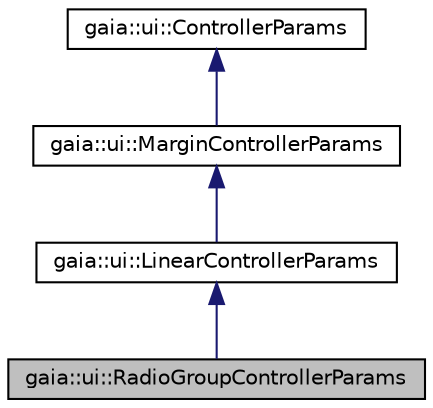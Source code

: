 digraph G
{
  edge [fontname="Helvetica",fontsize="10",labelfontname="Helvetica",labelfontsize="10"];
  node [fontname="Helvetica",fontsize="10",shape=record];
  Node1 [label="gaia::ui::RadioGroupControllerParams",height=0.2,width=0.4,color="black", fillcolor="grey75", style="filled" fontcolor="black"];
  Node2 -> Node1 [dir=back,color="midnightblue",fontsize="10",style="solid",fontname="Helvetica"];
  Node2 [label="gaia::ui::LinearControllerParams",height=0.2,width=0.4,color="black", fillcolor="white", style="filled",URL="$dd/dee/classgaia_1_1ui_1_1_linear_controller_params.html",tooltip="LinearControllerParams are used by widgets to tell their LinearLayout how they want to be laid out..."];
  Node3 -> Node2 [dir=back,color="midnightblue",fontsize="10",style="solid",fontname="Helvetica"];
  Node3 [label="gaia::ui::MarginControllerParams",height=0.2,width=0.4,color="black", fillcolor="white", style="filled",URL="$de/dd1/classgaia_1_1ui_1_1_margin_controller_params.html",tooltip="Per-child layout information for layouts that support margins."];
  Node4 -> Node3 [dir=back,color="midnightblue",fontsize="10",style="solid",fontname="Helvetica"];
  Node4 [label="gaia::ui::ControllerParams",height=0.2,width=0.4,color="black", fillcolor="white", style="filled",URL="$de/d2f/classgaia_1_1ui_1_1_controller_params.html",tooltip="ControllerParams are used by widgets to tell their parents how they want to be laid out..."];
}
